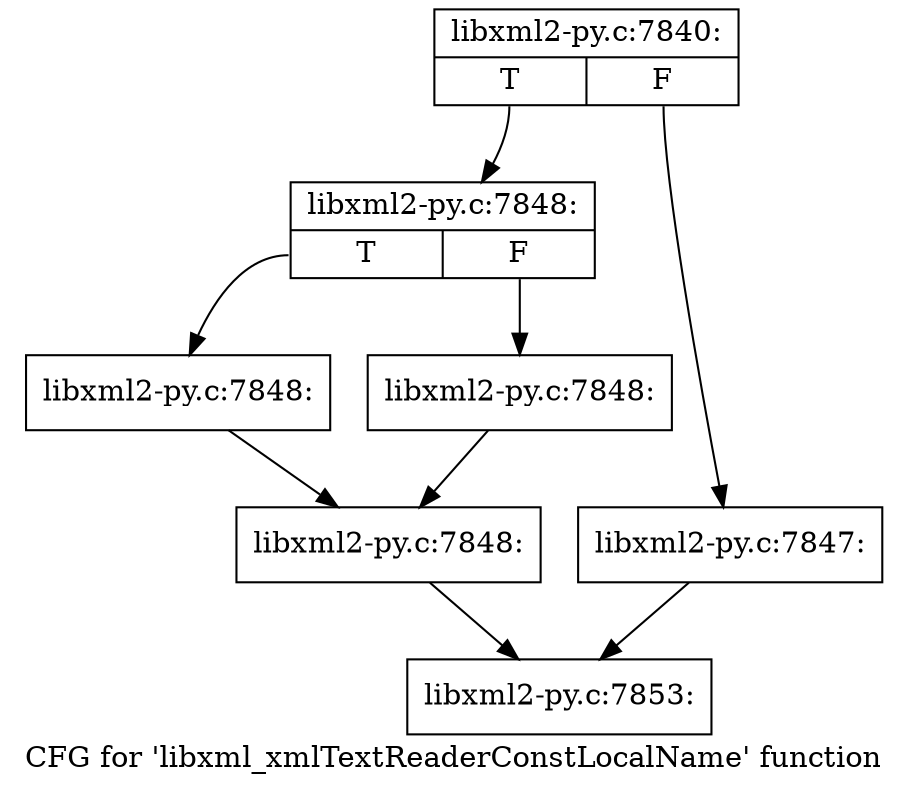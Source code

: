 digraph "CFG for 'libxml_xmlTextReaderConstLocalName' function" {
	label="CFG for 'libxml_xmlTextReaderConstLocalName' function";

	Node0x4383440 [shape=record,label="{libxml2-py.c:7840:|{<s0>T|<s1>F}}"];
	Node0x4383440:s0 -> Node0x4387080;
	Node0x4383440:s1 -> Node0x4387030;
	Node0x4387030 [shape=record,label="{libxml2-py.c:7847:}"];
	Node0x4387030 -> Node0x4385940;
	Node0x4387080 [shape=record,label="{libxml2-py.c:7848:|{<s0>T|<s1>F}}"];
	Node0x4387080:s0 -> Node0x43878b0;
	Node0x4387080:s1 -> Node0x4387900;
	Node0x43878b0 [shape=record,label="{libxml2-py.c:7848:}"];
	Node0x43878b0 -> Node0x4387950;
	Node0x4387900 [shape=record,label="{libxml2-py.c:7848:}"];
	Node0x4387900 -> Node0x4387950;
	Node0x4387950 [shape=record,label="{libxml2-py.c:7848:}"];
	Node0x4387950 -> Node0x4385940;
	Node0x4385940 [shape=record,label="{libxml2-py.c:7853:}"];
}
